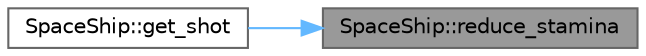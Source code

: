 digraph "SpaceShip::reduce_stamina"
{
 // LATEX_PDF_SIZE
  bgcolor="transparent";
  edge [fontname=Helvetica,fontsize=10,labelfontname=Helvetica,labelfontsize=10];
  node [fontname=Helvetica,fontsize=10,shape=box,height=0.2,width=0.4];
  rankdir="RL";
  Node1 [id="Node000001",label="SpaceShip::reduce_stamina",height=0.2,width=0.4,color="gray40", fillcolor="grey60", style="filled", fontcolor="black",tooltip=" "];
  Node1 -> Node2 [id="edge1_Node000001_Node000002",dir="back",color="steelblue1",style="solid",tooltip=" "];
  Node2 [id="Node000002",label="SpaceShip::get_shot",height=0.2,width=0.4,color="grey40", fillcolor="white", style="filled",URL="$class_space_ship.html#a49a849dc1c0748937cd061be6fbbcf30",tooltip=" "];
}
